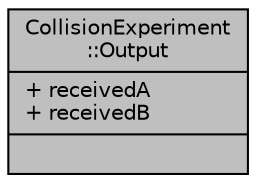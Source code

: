 digraph "CollisionExperiment::Output"
{
  edge [fontname="Helvetica",fontsize="10",labelfontname="Helvetica",labelfontsize="10"];
  node [fontname="Helvetica",fontsize="10",shape=record];
  Node1 [label="{CollisionExperiment\l::Output\n|+ receivedA\l+ receivedB\l|}",height=0.2,width=0.4,color="black", fillcolor="grey75", style="filled", fontcolor="black"];
}
